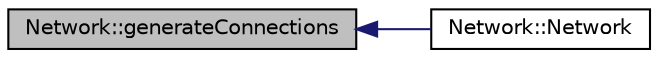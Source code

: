 digraph "Network::generateConnections"
{
  edge [fontname="Helvetica",fontsize="10",labelfontname="Helvetica",labelfontsize="10"];
  node [fontname="Helvetica",fontsize="10",shape=record];
  rankdir="LR";
  Node4 [label="Network::generateConnections",height=0.2,width=0.4,color="black", fillcolor="grey75", style="filled", fontcolor="black"];
  Node4 -> Node5 [dir="back",color="midnightblue",fontsize="10",style="solid",fontname="Helvetica"];
  Node5 [label="Network::Network",height=0.2,width=0.4,color="black", fillcolor="white", style="filled",URL="$class_network.html#a295bcc4b0d7bdf0bea62524a78a3b049",tooltip="Constructor. "];
}
